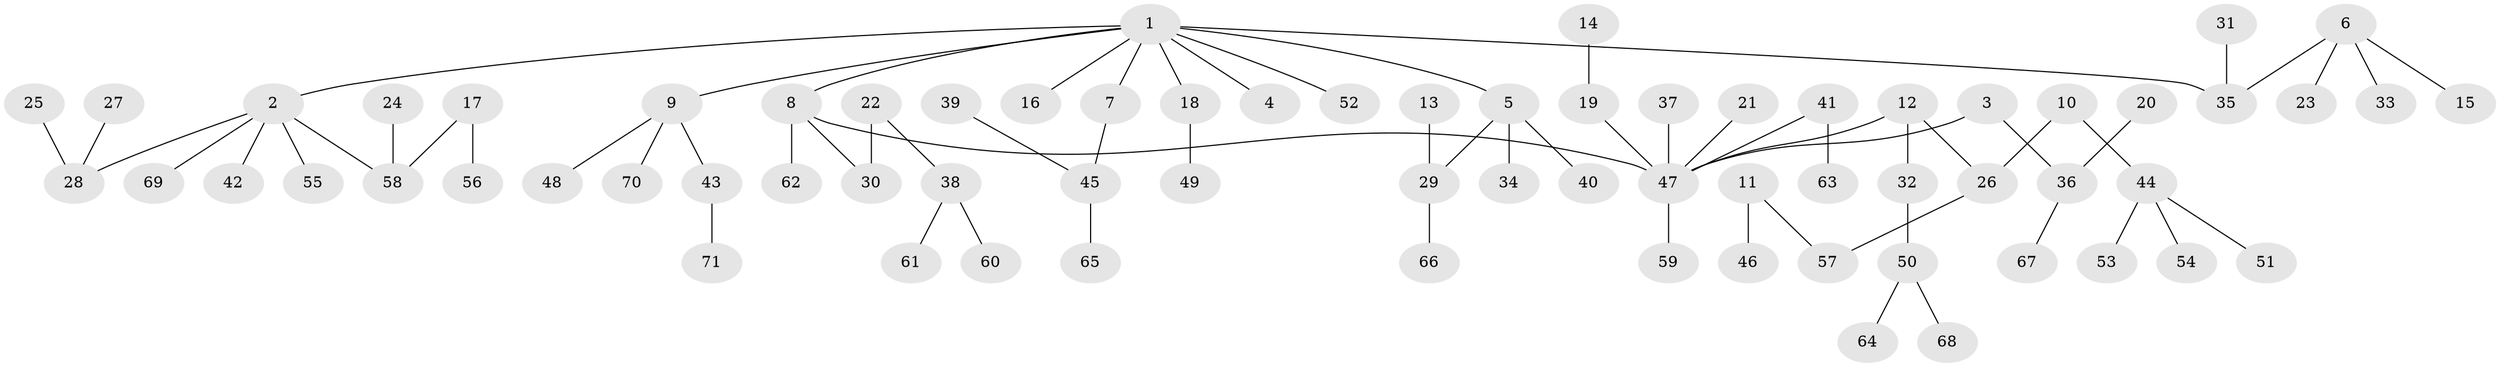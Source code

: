 // original degree distribution, {8: 0.014084507042253521, 6: 0.007042253521126761, 4: 0.09154929577464789, 5: 0.007042253521126761, 3: 0.13380281690140844, 2: 0.28169014084507044, 1: 0.4647887323943662}
// Generated by graph-tools (version 1.1) at 2025/50/03/09/25 03:50:25]
// undirected, 71 vertices, 70 edges
graph export_dot {
graph [start="1"]
  node [color=gray90,style=filled];
  1;
  2;
  3;
  4;
  5;
  6;
  7;
  8;
  9;
  10;
  11;
  12;
  13;
  14;
  15;
  16;
  17;
  18;
  19;
  20;
  21;
  22;
  23;
  24;
  25;
  26;
  27;
  28;
  29;
  30;
  31;
  32;
  33;
  34;
  35;
  36;
  37;
  38;
  39;
  40;
  41;
  42;
  43;
  44;
  45;
  46;
  47;
  48;
  49;
  50;
  51;
  52;
  53;
  54;
  55;
  56;
  57;
  58;
  59;
  60;
  61;
  62;
  63;
  64;
  65;
  66;
  67;
  68;
  69;
  70;
  71;
  1 -- 2 [weight=1.0];
  1 -- 4 [weight=1.0];
  1 -- 5 [weight=1.0];
  1 -- 7 [weight=1.0];
  1 -- 8 [weight=1.0];
  1 -- 9 [weight=1.0];
  1 -- 16 [weight=1.0];
  1 -- 18 [weight=1.0];
  1 -- 35 [weight=1.0];
  1 -- 52 [weight=1.0];
  2 -- 28 [weight=1.0];
  2 -- 42 [weight=1.0];
  2 -- 55 [weight=1.0];
  2 -- 58 [weight=1.0];
  2 -- 69 [weight=1.0];
  3 -- 36 [weight=1.0];
  3 -- 47 [weight=1.0];
  5 -- 29 [weight=1.0];
  5 -- 34 [weight=1.0];
  5 -- 40 [weight=1.0];
  6 -- 15 [weight=1.0];
  6 -- 23 [weight=1.0];
  6 -- 33 [weight=1.0];
  6 -- 35 [weight=1.0];
  7 -- 45 [weight=1.0];
  8 -- 30 [weight=1.0];
  8 -- 47 [weight=1.0];
  8 -- 62 [weight=1.0];
  9 -- 43 [weight=1.0];
  9 -- 48 [weight=1.0];
  9 -- 70 [weight=1.0];
  10 -- 26 [weight=1.0];
  10 -- 44 [weight=1.0];
  11 -- 46 [weight=1.0];
  11 -- 57 [weight=1.0];
  12 -- 26 [weight=1.0];
  12 -- 32 [weight=1.0];
  12 -- 47 [weight=1.0];
  13 -- 29 [weight=1.0];
  14 -- 19 [weight=1.0];
  17 -- 56 [weight=1.0];
  17 -- 58 [weight=1.0];
  18 -- 49 [weight=1.0];
  19 -- 47 [weight=1.0];
  20 -- 36 [weight=1.0];
  21 -- 47 [weight=1.0];
  22 -- 30 [weight=1.0];
  22 -- 38 [weight=1.0];
  24 -- 58 [weight=1.0];
  25 -- 28 [weight=1.0];
  26 -- 57 [weight=1.0];
  27 -- 28 [weight=1.0];
  29 -- 66 [weight=1.0];
  31 -- 35 [weight=1.0];
  32 -- 50 [weight=1.0];
  36 -- 67 [weight=1.0];
  37 -- 47 [weight=1.0];
  38 -- 60 [weight=1.0];
  38 -- 61 [weight=1.0];
  39 -- 45 [weight=1.0];
  41 -- 47 [weight=1.0];
  41 -- 63 [weight=1.0];
  43 -- 71 [weight=1.0];
  44 -- 51 [weight=1.0];
  44 -- 53 [weight=1.0];
  44 -- 54 [weight=1.0];
  45 -- 65 [weight=1.0];
  47 -- 59 [weight=1.0];
  50 -- 64 [weight=1.0];
  50 -- 68 [weight=1.0];
}
